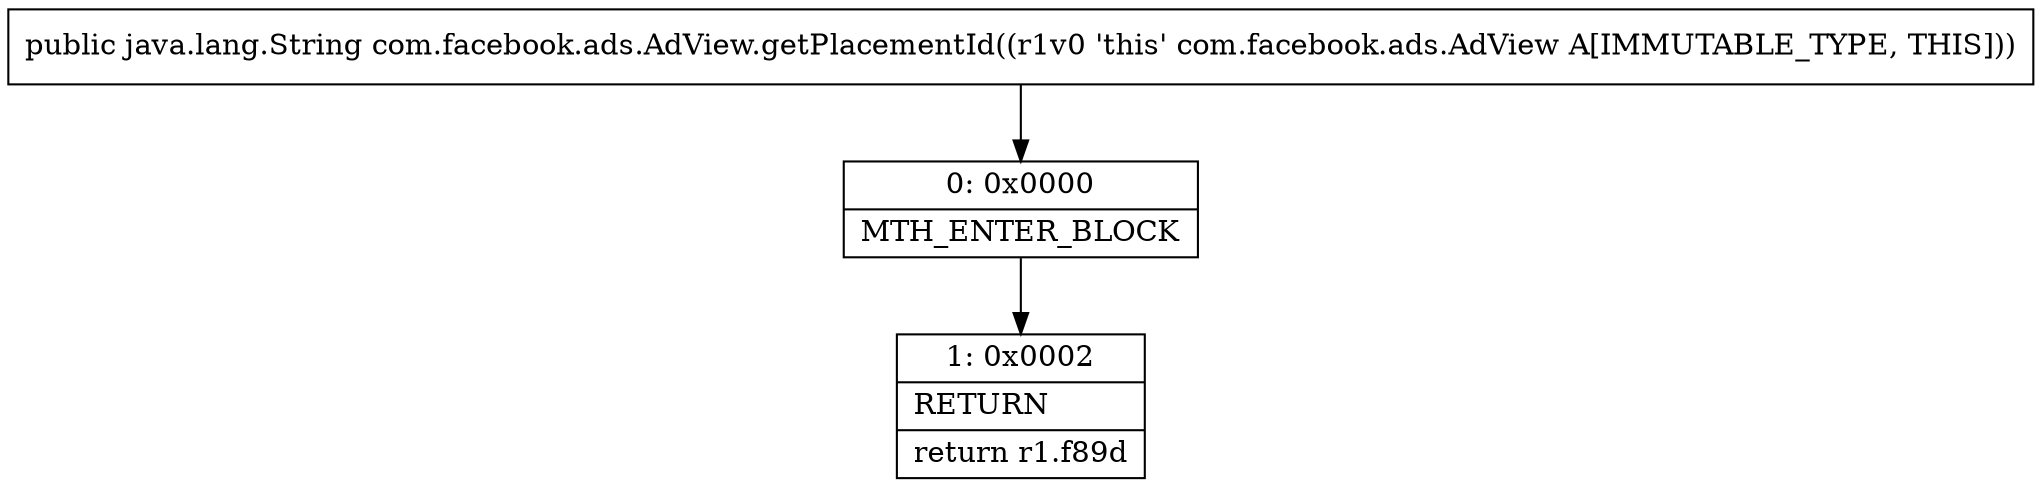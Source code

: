 digraph "CFG forcom.facebook.ads.AdView.getPlacementId()Ljava\/lang\/String;" {
Node_0 [shape=record,label="{0\:\ 0x0000|MTH_ENTER_BLOCK\l}"];
Node_1 [shape=record,label="{1\:\ 0x0002|RETURN\l|return r1.f89d\l}"];
MethodNode[shape=record,label="{public java.lang.String com.facebook.ads.AdView.getPlacementId((r1v0 'this' com.facebook.ads.AdView A[IMMUTABLE_TYPE, THIS])) }"];
MethodNode -> Node_0;
Node_0 -> Node_1;
}

